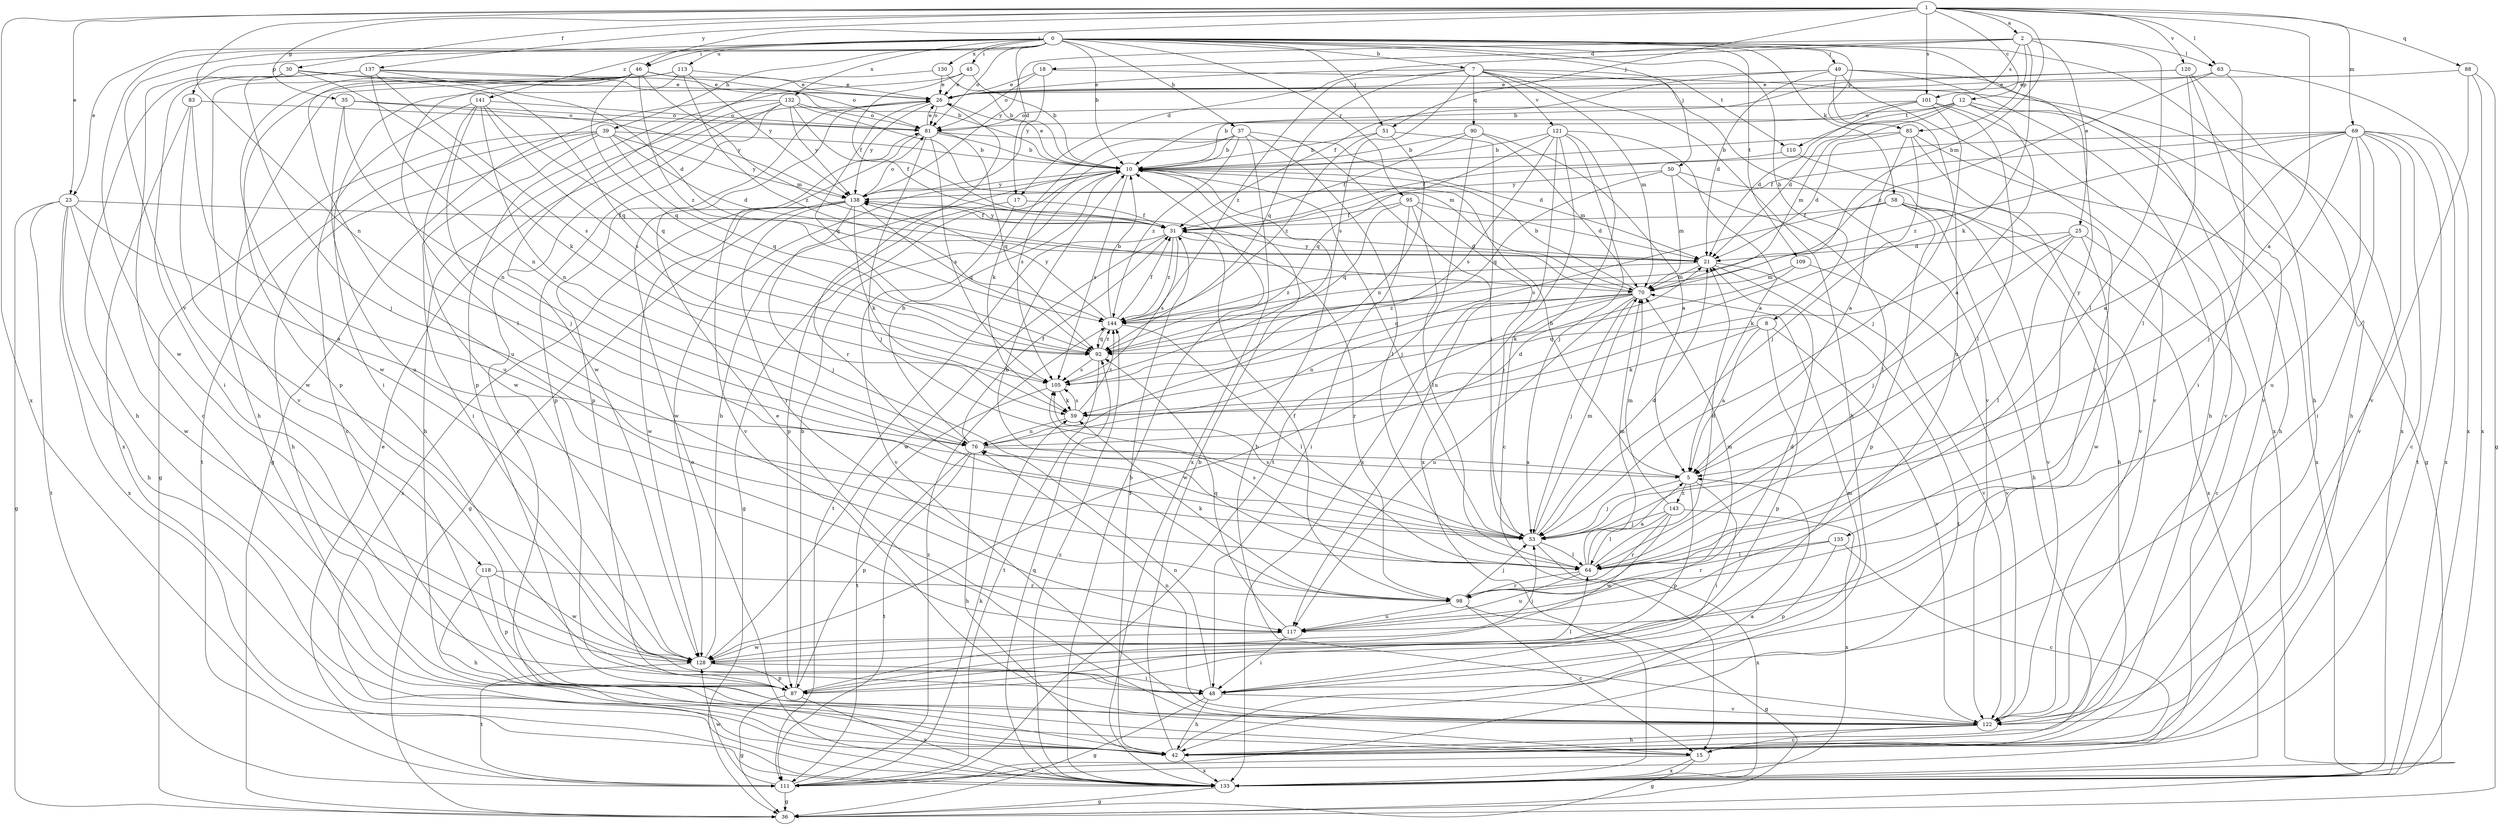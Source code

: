 strict digraph  {
0;
1;
2;
5;
7;
8;
10;
12;
15;
17;
18;
21;
23;
25;
26;
30;
31;
35;
36;
37;
39;
42;
45;
46;
48;
49;
50;
51;
53;
58;
59;
63;
64;
69;
70;
76;
81;
83;
85;
87;
88;
90;
92;
95;
98;
101;
105;
109;
110;
111;
113;
117;
118;
120;
121;
122;
128;
130;
132;
133;
135;
137;
138;
141;
143;
144;
0 -> 7  [label=b];
0 -> 8  [label=b];
0 -> 10  [label=b];
0 -> 17  [label=d];
0 -> 23  [label=e];
0 -> 37  [label=h];
0 -> 39  [label=h];
0 -> 42  [label=h];
0 -> 45  [label=i];
0 -> 46  [label=i];
0 -> 49  [label=j];
0 -> 50  [label=j];
0 -> 51  [label=j];
0 -> 58  [label=k];
0 -> 81  [label=o];
0 -> 83  [label=p];
0 -> 85  [label=p];
0 -> 95  [label=r];
0 -> 109  [label=t];
0 -> 113  [label=u];
0 -> 118  [label=v];
0 -> 128  [label=w];
0 -> 130  [label=x];
0 -> 132  [label=x];
0 -> 135  [label=y];
0 -> 141  [label=z];
1 -> 2  [label=a];
1 -> 5  [label=a];
1 -> 12  [label=c];
1 -> 23  [label=e];
1 -> 30  [label=f];
1 -> 35  [label=g];
1 -> 46  [label=i];
1 -> 51  [label=j];
1 -> 63  [label=l];
1 -> 69  [label=m];
1 -> 70  [label=m];
1 -> 76  [label=n];
1 -> 88  [label=q];
1 -> 101  [label=s];
1 -> 120  [label=v];
1 -> 133  [label=x];
1 -> 137  [label=y];
2 -> 17  [label=d];
2 -> 18  [label=d];
2 -> 25  [label=e];
2 -> 59  [label=k];
2 -> 63  [label=l];
2 -> 64  [label=l];
2 -> 85  [label=p];
2 -> 101  [label=s];
2 -> 138  [label=y];
5 -> 10  [label=b];
5 -> 48  [label=i];
5 -> 53  [label=j];
5 -> 87  [label=p];
5 -> 143  [label=z];
7 -> 26  [label=e];
7 -> 42  [label=h];
7 -> 70  [label=m];
7 -> 90  [label=q];
7 -> 92  [label=q];
7 -> 105  [label=s];
7 -> 110  [label=t];
7 -> 121  [label=v];
7 -> 122  [label=v];
7 -> 144  [label=z];
8 -> 5  [label=a];
8 -> 59  [label=k];
8 -> 87  [label=p];
8 -> 92  [label=q];
8 -> 122  [label=v];
10 -> 26  [label=e];
10 -> 53  [label=j];
10 -> 87  [label=p];
10 -> 105  [label=s];
10 -> 128  [label=w];
10 -> 138  [label=y];
12 -> 5  [label=a];
12 -> 21  [label=d];
12 -> 36  [label=g];
12 -> 42  [label=h];
12 -> 70  [label=m];
12 -> 81  [label=o];
12 -> 110  [label=t];
15 -> 36  [label=g];
15 -> 111  [label=t];
15 -> 133  [label=x];
17 -> 31  [label=f];
17 -> 36  [label=g];
17 -> 122  [label=v];
18 -> 26  [label=e];
18 -> 81  [label=o];
18 -> 133  [label=x];
18 -> 138  [label=y];
21 -> 70  [label=m];
21 -> 111  [label=t];
21 -> 122  [label=v];
21 -> 144  [label=z];
23 -> 5  [label=a];
23 -> 31  [label=f];
23 -> 36  [label=g];
23 -> 42  [label=h];
23 -> 111  [label=t];
23 -> 128  [label=w];
23 -> 133  [label=x];
25 -> 15  [label=c];
25 -> 21  [label=d];
25 -> 53  [label=j];
25 -> 59  [label=k];
25 -> 64  [label=l];
25 -> 128  [label=w];
26 -> 81  [label=o];
26 -> 87  [label=p];
26 -> 92  [label=q];
26 -> 98  [label=r];
26 -> 138  [label=y];
30 -> 15  [label=c];
30 -> 26  [label=e];
30 -> 53  [label=j];
30 -> 59  [label=k];
30 -> 92  [label=q];
31 -> 21  [label=d];
31 -> 98  [label=r];
31 -> 105  [label=s];
31 -> 111  [label=t];
31 -> 128  [label=w];
31 -> 138  [label=y];
31 -> 144  [label=z];
35 -> 76  [label=n];
35 -> 81  [label=o];
35 -> 117  [label=u];
35 -> 138  [label=y];
37 -> 10  [label=b];
37 -> 53  [label=j];
37 -> 59  [label=k];
37 -> 64  [label=l];
37 -> 105  [label=s];
37 -> 133  [label=x];
37 -> 144  [label=z];
39 -> 10  [label=b];
39 -> 21  [label=d];
39 -> 36  [label=g];
39 -> 42  [label=h];
39 -> 48  [label=i];
39 -> 92  [label=q];
39 -> 111  [label=t];
39 -> 138  [label=y];
42 -> 5  [label=a];
42 -> 10  [label=b];
42 -> 31  [label=f];
42 -> 133  [label=x];
45 -> 10  [label=b];
45 -> 26  [label=e];
45 -> 31  [label=f];
45 -> 87  [label=p];
46 -> 26  [label=e];
46 -> 42  [label=h];
46 -> 64  [label=l];
46 -> 70  [label=m];
46 -> 81  [label=o];
46 -> 92  [label=q];
46 -> 117  [label=u];
46 -> 128  [label=w];
46 -> 144  [label=z];
48 -> 36  [label=g];
48 -> 42  [label=h];
48 -> 70  [label=m];
48 -> 76  [label=n];
48 -> 122  [label=v];
49 -> 21  [label=d];
49 -> 26  [label=e];
49 -> 31  [label=f];
49 -> 42  [label=h];
49 -> 117  [label=u];
49 -> 122  [label=v];
49 -> 133  [label=x];
50 -> 42  [label=h];
50 -> 64  [label=l];
50 -> 70  [label=m];
50 -> 92  [label=q];
50 -> 138  [label=y];
51 -> 10  [label=b];
51 -> 76  [label=n];
51 -> 133  [label=x];
51 -> 144  [label=z];
53 -> 21  [label=d];
53 -> 64  [label=l];
53 -> 70  [label=m];
53 -> 105  [label=s];
53 -> 133  [label=x];
58 -> 31  [label=f];
58 -> 42  [label=h];
58 -> 87  [label=p];
58 -> 105  [label=s];
58 -> 122  [label=v];
58 -> 133  [label=x];
59 -> 76  [label=n];
59 -> 105  [label=s];
59 -> 144  [label=z];
63 -> 26  [label=e];
63 -> 48  [label=i];
63 -> 133  [label=x];
63 -> 144  [label=z];
64 -> 5  [label=a];
64 -> 10  [label=b];
64 -> 21  [label=d];
64 -> 70  [label=m];
64 -> 98  [label=r];
64 -> 105  [label=s];
64 -> 117  [label=u];
69 -> 5  [label=a];
69 -> 10  [label=b];
69 -> 15  [label=c];
69 -> 31  [label=f];
69 -> 48  [label=i];
69 -> 53  [label=j];
69 -> 111  [label=t];
69 -> 117  [label=u];
69 -> 122  [label=v];
69 -> 133  [label=x];
69 -> 144  [label=z];
70 -> 10  [label=b];
70 -> 53  [label=j];
70 -> 76  [label=n];
70 -> 92  [label=q];
70 -> 117  [label=u];
70 -> 128  [label=w];
70 -> 138  [label=y];
70 -> 144  [label=z];
76 -> 5  [label=a];
76 -> 10  [label=b];
76 -> 21  [label=d];
76 -> 31  [label=f];
76 -> 42  [label=h];
76 -> 87  [label=p];
76 -> 111  [label=t];
81 -> 10  [label=b];
81 -> 21  [label=d];
81 -> 26  [label=e];
81 -> 53  [label=j];
81 -> 92  [label=q];
81 -> 105  [label=s];
81 -> 122  [label=v];
83 -> 81  [label=o];
83 -> 117  [label=u];
83 -> 128  [label=w];
83 -> 133  [label=x];
85 -> 5  [label=a];
85 -> 10  [label=b];
85 -> 21  [label=d];
85 -> 53  [label=j];
85 -> 98  [label=r];
85 -> 133  [label=x];
87 -> 10  [label=b];
87 -> 36  [label=g];
87 -> 64  [label=l];
87 -> 133  [label=x];
88 -> 26  [label=e];
88 -> 36  [label=g];
88 -> 122  [label=v];
88 -> 133  [label=x];
90 -> 5  [label=a];
90 -> 10  [label=b];
90 -> 31  [label=f];
90 -> 70  [label=m];
90 -> 111  [label=t];
92 -> 105  [label=s];
92 -> 111  [label=t];
92 -> 144  [label=z];
95 -> 21  [label=d];
95 -> 31  [label=f];
95 -> 48  [label=i];
95 -> 53  [label=j];
95 -> 64  [label=l];
95 -> 92  [label=q];
98 -> 15  [label=c];
98 -> 31  [label=f];
98 -> 36  [label=g];
98 -> 53  [label=j];
98 -> 59  [label=k];
98 -> 70  [label=m];
98 -> 117  [label=u];
101 -> 10  [label=b];
101 -> 21  [label=d];
101 -> 53  [label=j];
101 -> 64  [label=l];
101 -> 81  [label=o];
101 -> 122  [label=v];
105 -> 59  [label=k];
105 -> 111  [label=t];
109 -> 59  [label=k];
109 -> 70  [label=m];
109 -> 122  [label=v];
110 -> 31  [label=f];
110 -> 122  [label=v];
111 -> 26  [label=e];
111 -> 36  [label=g];
111 -> 59  [label=k];
111 -> 128  [label=w];
111 -> 144  [label=z];
113 -> 26  [label=e];
113 -> 48  [label=i];
113 -> 87  [label=p];
113 -> 122  [label=v];
113 -> 138  [label=y];
113 -> 144  [label=z];
117 -> 21  [label=d];
117 -> 48  [label=i];
117 -> 92  [label=q];
117 -> 128  [label=w];
118 -> 42  [label=h];
118 -> 87  [label=p];
118 -> 98  [label=r];
118 -> 128  [label=w];
120 -> 10  [label=b];
120 -> 26  [label=e];
120 -> 42  [label=h];
120 -> 64  [label=l];
120 -> 122  [label=v];
121 -> 5  [label=a];
121 -> 10  [label=b];
121 -> 15  [label=c];
121 -> 53  [label=j];
121 -> 92  [label=q];
121 -> 105  [label=s];
121 -> 117  [label=u];
121 -> 133  [label=x];
122 -> 10  [label=b];
122 -> 15  [label=c];
122 -> 26  [label=e];
122 -> 42  [label=h];
122 -> 76  [label=n];
128 -> 10  [label=b];
128 -> 48  [label=i];
128 -> 53  [label=j];
128 -> 87  [label=p];
128 -> 111  [label=t];
130 -> 10  [label=b];
130 -> 26  [label=e];
130 -> 128  [label=w];
132 -> 15  [label=c];
132 -> 31  [label=f];
132 -> 36  [label=g];
132 -> 42  [label=h];
132 -> 70  [label=m];
132 -> 81  [label=o];
132 -> 87  [label=p];
132 -> 138  [label=y];
133 -> 10  [label=b];
133 -> 36  [label=g];
133 -> 81  [label=o];
133 -> 92  [label=q];
133 -> 144  [label=z];
135 -> 15  [label=c];
135 -> 64  [label=l];
135 -> 87  [label=p];
135 -> 98  [label=r];
137 -> 10  [label=b];
137 -> 21  [label=d];
137 -> 26  [label=e];
137 -> 42  [label=h];
137 -> 48  [label=i];
137 -> 76  [label=n];
137 -> 105  [label=s];
138 -> 31  [label=f];
138 -> 36  [label=g];
138 -> 53  [label=j];
138 -> 59  [label=k];
138 -> 81  [label=o];
138 -> 92  [label=q];
138 -> 98  [label=r];
138 -> 128  [label=w];
138 -> 133  [label=x];
141 -> 15  [label=c];
141 -> 53  [label=j];
141 -> 76  [label=n];
141 -> 81  [label=o];
141 -> 92  [label=q];
141 -> 105  [label=s];
141 -> 128  [label=w];
143 -> 53  [label=j];
143 -> 64  [label=l];
143 -> 70  [label=m];
143 -> 98  [label=r];
143 -> 128  [label=w];
143 -> 133  [label=x];
144 -> 10  [label=b];
144 -> 31  [label=f];
144 -> 64  [label=l];
144 -> 92  [label=q];
144 -> 138  [label=y];
}
